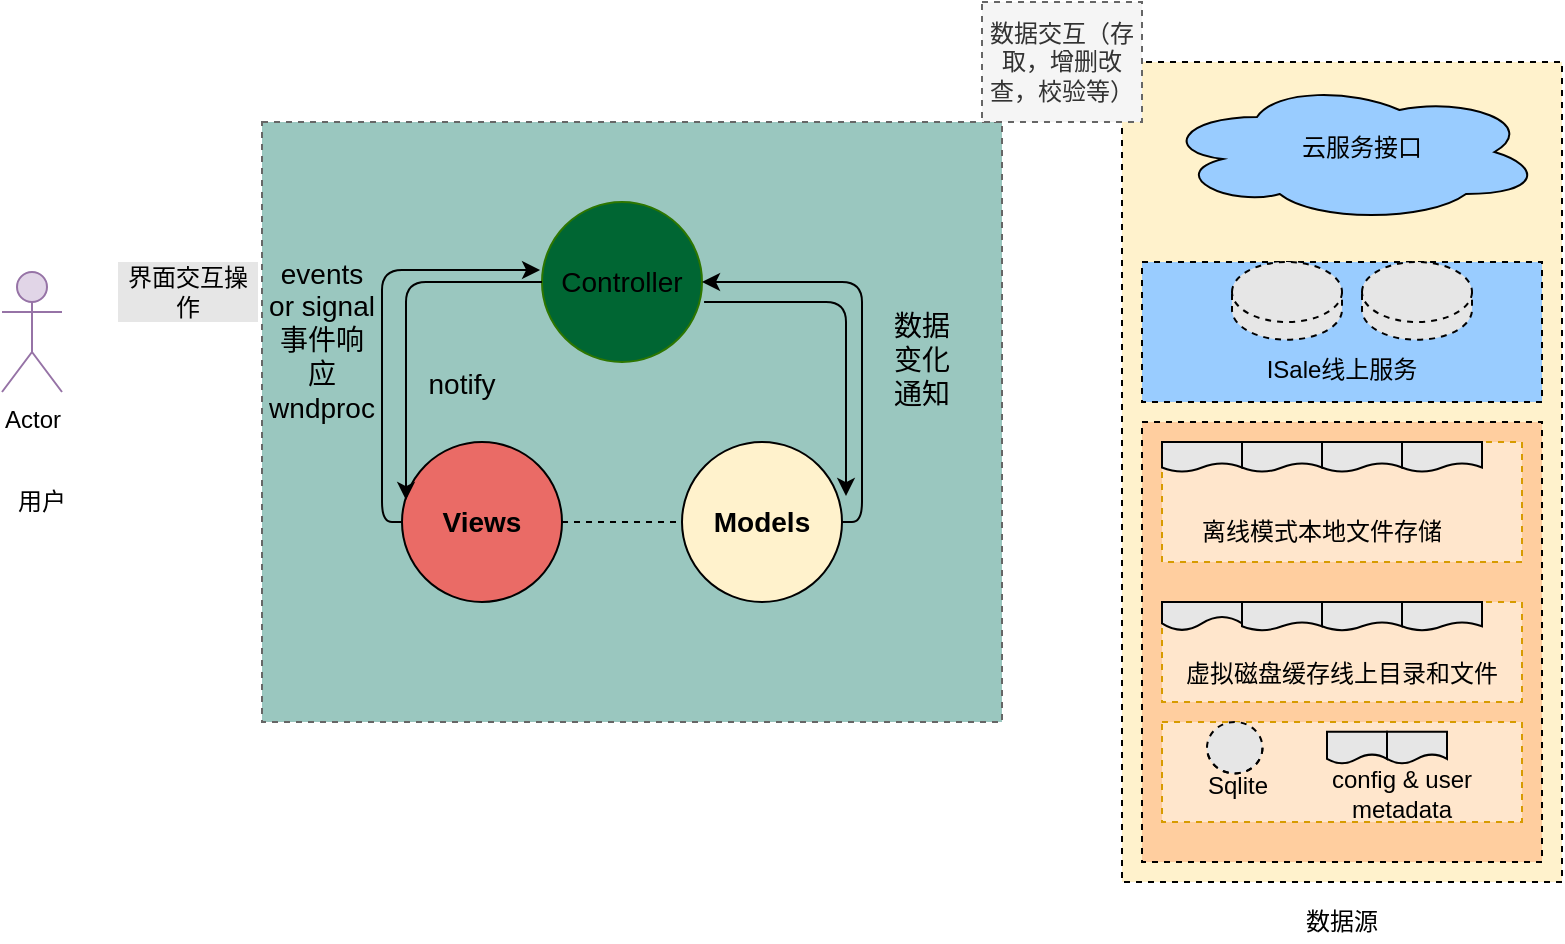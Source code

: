 <mxfile version="13.9.8" type="github">
  <diagram id="_90nY1ROmxla8LjIMimG" name="Page-1">
    <mxGraphModel dx="1038" dy="547" grid="1" gridSize="10" guides="1" tooltips="1" connect="1" arrows="1" fold="1" page="1" pageScale="1" pageWidth="827" pageHeight="1169" math="0" shadow="0">
      <root>
        <mxCell id="0" />
        <mxCell id="1" parent="0" />
        <mxCell id="qumrTMRH-zgTV6wFoPhX-67" value="" style="rounded=0;whiteSpace=wrap;html=1;strokeColor=#666666;dashed=1;fontColor=#333333;fillColor=#9AC7BF;fontStyle=1" vertex="1" parent="1">
          <mxGeometry x="150" y="100" width="370" height="300" as="geometry" />
        </mxCell>
        <mxCell id="qumrTMRH-zgTV6wFoPhX-7" value="" style="rounded=0;whiteSpace=wrap;html=1;strokeColor=#000000;dashed=1;fillColor=#FFF2CC;" vertex="1" parent="1">
          <mxGeometry x="580" y="70" width="220" height="410" as="geometry" />
        </mxCell>
        <mxCell id="qumrTMRH-zgTV6wFoPhX-1" value="Actor" style="shape=umlActor;verticalLabelPosition=bottom;verticalAlign=top;html=1;outlineConnect=0;fillColor=#e1d5e7;strokeColor=#9673a6;" vertex="1" parent="1">
          <mxGeometry x="20" y="175" width="30" height="60" as="geometry" />
        </mxCell>
        <mxCell id="qumrTMRH-zgTV6wFoPhX-13" value="" style="rounded=0;whiteSpace=wrap;html=1;strokeColor=#000000;dashed=1;fillColor=#FFCE9F;" vertex="1" parent="1">
          <mxGeometry x="590" y="250" width="200" height="220" as="geometry" />
        </mxCell>
        <mxCell id="qumrTMRH-zgTV6wFoPhX-36" value="数据源" style="text;html=1;strokeColor=none;fillColor=none;align=center;verticalAlign=middle;whiteSpace=wrap;rounded=0;" vertex="1" parent="1">
          <mxGeometry x="670" y="490" width="40" height="20" as="geometry" />
        </mxCell>
        <mxCell id="qumrTMRH-zgTV6wFoPhX-37" value="用户" style="text;html=1;strokeColor=none;fillColor=none;align=center;verticalAlign=middle;whiteSpace=wrap;rounded=0;" vertex="1" parent="1">
          <mxGeometry x="20" y="280" width="40" height="20" as="geometry" />
        </mxCell>
        <mxCell id="qumrTMRH-zgTV6wFoPhX-40" value="" style="group" vertex="1" connectable="0" parent="1">
          <mxGeometry x="600" y="260" width="180" height="60" as="geometry" />
        </mxCell>
        <mxCell id="qumrTMRH-zgTV6wFoPhX-25" value="" style="rounded=0;whiteSpace=wrap;html=1;strokeColor=#d79b00;fillColor=#ffe6cc;dashed=1;" vertex="1" parent="qumrTMRH-zgTV6wFoPhX-40">
          <mxGeometry width="180" height="60" as="geometry" />
        </mxCell>
        <mxCell id="qumrTMRH-zgTV6wFoPhX-29" value="" style="shape=document;whiteSpace=wrap;html=1;boundedLbl=1;strokeColor=#000000;fillColor=#E6E6E6;" vertex="1" parent="qumrTMRH-zgTV6wFoPhX-40">
          <mxGeometry x="120" width="40" height="15" as="geometry" />
        </mxCell>
        <mxCell id="qumrTMRH-zgTV6wFoPhX-30" value="" style="shape=document;whiteSpace=wrap;html=1;boundedLbl=1;strokeColor=#000000;fillColor=#E6E6E6;" vertex="1" parent="qumrTMRH-zgTV6wFoPhX-40">
          <mxGeometry x="80" width="40" height="15" as="geometry" />
        </mxCell>
        <mxCell id="qumrTMRH-zgTV6wFoPhX-31" value="" style="shape=document;whiteSpace=wrap;html=1;boundedLbl=1;strokeColor=#000000;fillColor=#E6E6E6;" vertex="1" parent="qumrTMRH-zgTV6wFoPhX-40">
          <mxGeometry x="40" width="40" height="15" as="geometry" />
        </mxCell>
        <mxCell id="qumrTMRH-zgTV6wFoPhX-32" value="" style="shape=document;whiteSpace=wrap;html=1;boundedLbl=1;strokeColor=#000000;fillColor=#E6E6E6;" vertex="1" parent="qumrTMRH-zgTV6wFoPhX-40">
          <mxGeometry width="40" height="15" as="geometry" />
        </mxCell>
        <mxCell id="qumrTMRH-zgTV6wFoPhX-38" value="离线模式本地文件存储" style="text;html=1;strokeColor=none;fillColor=none;align=center;verticalAlign=middle;whiteSpace=wrap;rounded=0;" vertex="1" parent="qumrTMRH-zgTV6wFoPhX-40">
          <mxGeometry x="10" y="37.5" width="140" height="15" as="geometry" />
        </mxCell>
        <mxCell id="qumrTMRH-zgTV6wFoPhX-56" value="" style="group" vertex="1" connectable="0" parent="1">
          <mxGeometry x="600" y="340" width="180" height="50" as="geometry" />
        </mxCell>
        <mxCell id="qumrTMRH-zgTV6wFoPhX-24" value="" style="rounded=0;whiteSpace=wrap;html=1;strokeColor=#d79b00;fillColor=#ffe6cc;dashed=1;" vertex="1" parent="qumrTMRH-zgTV6wFoPhX-56">
          <mxGeometry width="180" height="50" as="geometry" />
        </mxCell>
        <mxCell id="qumrTMRH-zgTV6wFoPhX-26" value="" style="shape=document;whiteSpace=wrap;html=1;boundedLbl=1;strokeColor=#000000;fillColor=#E6E6E6;" vertex="1" parent="qumrTMRH-zgTV6wFoPhX-56">
          <mxGeometry x="80" width="40" height="14.286" as="geometry" />
        </mxCell>
        <mxCell id="qumrTMRH-zgTV6wFoPhX-33" value="" style="shape=document;whiteSpace=wrap;html=1;boundedLbl=1;strokeColor=#000000;fillColor=#E6E6E6;" vertex="1" parent="qumrTMRH-zgTV6wFoPhX-56">
          <mxGeometry x="120" width="40" height="14.286" as="geometry" />
        </mxCell>
        <mxCell id="qumrTMRH-zgTV6wFoPhX-35" value="虚拟磁盘缓存线上目录和文件" style="text;html=1;strokeColor=none;fillColor=none;align=center;verticalAlign=middle;whiteSpace=wrap;rounded=0;" vertex="1" parent="qumrTMRH-zgTV6wFoPhX-56">
          <mxGeometry x="10" y="28.571" width="160" height="14.286" as="geometry" />
        </mxCell>
        <mxCell id="qumrTMRH-zgTV6wFoPhX-54" value="" style="shape=document;whiteSpace=wrap;html=1;boundedLbl=1;strokeColor=#000000;fillColor=#E6E6E6;size=0.5;" vertex="1" parent="qumrTMRH-zgTV6wFoPhX-56">
          <mxGeometry width="40" height="14.286" as="geometry" />
        </mxCell>
        <mxCell id="qumrTMRH-zgTV6wFoPhX-55" value="" style="shape=document;whiteSpace=wrap;html=1;boundedLbl=1;strokeColor=#000000;fillColor=#E6E6E6;" vertex="1" parent="qumrTMRH-zgTV6wFoPhX-56">
          <mxGeometry x="40" width="40" height="14.286" as="geometry" />
        </mxCell>
        <mxCell id="qumrTMRH-zgTV6wFoPhX-59" value="" style="group" vertex="1" connectable="0" parent="1">
          <mxGeometry x="590" y="170" width="200" height="70" as="geometry" />
        </mxCell>
        <mxCell id="qumrTMRH-zgTV6wFoPhX-11" value="" style="rounded=0;whiteSpace=wrap;html=1;strokeColor=#000000;dashed=1;fillColor=#99CCFF;" vertex="1" parent="qumrTMRH-zgTV6wFoPhX-59">
          <mxGeometry width="200" height="70" as="geometry" />
        </mxCell>
        <mxCell id="qumrTMRH-zgTV6wFoPhX-58" value="" style="group" vertex="1" connectable="0" parent="qumrTMRH-zgTV6wFoPhX-59">
          <mxGeometry width="200" height="70" as="geometry" />
        </mxCell>
        <mxCell id="qumrTMRH-zgTV6wFoPhX-9" value="" style="shape=cylinder3;whiteSpace=wrap;html=1;boundedLbl=1;backgroundOutline=1;size=15;dashed=1;strokeColor=#000000;fillColor=#E6E6E6;" vertex="1" parent="qumrTMRH-zgTV6wFoPhX-58">
          <mxGeometry x="45" width="55" height="38.889" as="geometry" />
        </mxCell>
        <mxCell id="qumrTMRH-zgTV6wFoPhX-10" value="" style="shape=cylinder3;whiteSpace=wrap;html=1;boundedLbl=1;backgroundOutline=1;size=15;dashed=1;strokeColor=#000000;fillColor=#E6E6E6;" vertex="1" parent="qumrTMRH-zgTV6wFoPhX-58">
          <mxGeometry x="110" width="55" height="38.889" as="geometry" />
        </mxCell>
        <mxCell id="qumrTMRH-zgTV6wFoPhX-12" value="ISale线上服务" style="text;html=1;strokeColor=none;fillColor=none;align=center;verticalAlign=middle;whiteSpace=wrap;rounded=0;dashed=1;" vertex="1" parent="qumrTMRH-zgTV6wFoPhX-58">
          <mxGeometry x="50" y="46.667" width="100" height="15.556" as="geometry" />
        </mxCell>
        <mxCell id="qumrTMRH-zgTV6wFoPhX-70" value="数据交互（存取，增删改查，校验等）" style="text;html=1;strokeColor=#666666;fillColor=#f5f5f5;align=center;verticalAlign=middle;whiteSpace=wrap;rounded=0;fontColor=#333333;dashed=1;" vertex="1" parent="1">
          <mxGeometry x="510" y="40" width="80" height="60" as="geometry" />
        </mxCell>
        <mxCell id="qumrTMRH-zgTV6wFoPhX-74" value="界面交互操作" style="text;html=1;strokeColor=none;align=center;verticalAlign=middle;whiteSpace=wrap;rounded=0;dashed=1;fillColor=#E6E6E6;" vertex="1" parent="1">
          <mxGeometry x="78" y="170" width="70" height="30" as="geometry" />
        </mxCell>
        <mxCell id="qumrTMRH-zgTV6wFoPhX-87" value="" style="group" vertex="1" connectable="0" parent="1">
          <mxGeometry x="600" y="400" width="180" height="50" as="geometry" />
        </mxCell>
        <mxCell id="qumrTMRH-zgTV6wFoPhX-78" value="" style="rounded=0;whiteSpace=wrap;html=1;strokeColor=#d79b00;fillColor=#ffe6cc;dashed=1;" vertex="1" parent="qumrTMRH-zgTV6wFoPhX-87">
          <mxGeometry width="180" height="50" as="geometry" />
        </mxCell>
        <mxCell id="qumrTMRH-zgTV6wFoPhX-79" value="" style="shape=cylinder3;whiteSpace=wrap;html=1;boundedLbl=1;backgroundOutline=1;size=15;dashed=1;strokeColor=#000000;fillColor=#E6E6E6;" vertex="1" parent="qumrTMRH-zgTV6wFoPhX-87">
          <mxGeometry x="22.5" width="27.75" height="25.714" as="geometry" />
        </mxCell>
        <mxCell id="qumrTMRH-zgTV6wFoPhX-82" value="Sqlite" style="text;html=1;strokeColor=none;fillColor=none;align=center;verticalAlign=middle;whiteSpace=wrap;rounded=0;" vertex="1" parent="qumrTMRH-zgTV6wFoPhX-87">
          <mxGeometry x="22.5" y="25.714" width="30.0" height="12.857" as="geometry" />
        </mxCell>
        <mxCell id="qumrTMRH-zgTV6wFoPhX-84" value="" style="group" vertex="1" connectable="0" parent="qumrTMRH-zgTV6wFoPhX-87">
          <mxGeometry x="82.5" y="4.821" width="60.0" height="16.071" as="geometry" />
        </mxCell>
        <mxCell id="qumrTMRH-zgTV6wFoPhX-80" value="" style="shape=document;whiteSpace=wrap;html=1;boundedLbl=1;strokeColor=#000000;fillColor=#E6E6E6;" vertex="1" parent="qumrTMRH-zgTV6wFoPhX-84">
          <mxGeometry width="30.0" height="16.071" as="geometry" />
        </mxCell>
        <mxCell id="qumrTMRH-zgTV6wFoPhX-81" value="" style="shape=document;whiteSpace=wrap;html=1;boundedLbl=1;strokeColor=#000000;fillColor=#E6E6E6;" vertex="1" parent="qumrTMRH-zgTV6wFoPhX-84">
          <mxGeometry x="30.0" width="30.0" height="16.071" as="geometry" />
        </mxCell>
        <mxCell id="qumrTMRH-zgTV6wFoPhX-89" value="config &amp;amp; user metadata" style="text;html=1;strokeColor=none;fillColor=none;align=center;verticalAlign=middle;whiteSpace=wrap;rounded=0;" vertex="1" parent="qumrTMRH-zgTV6wFoPhX-87">
          <mxGeometry x="80" y="26" width="80" height="20" as="geometry" />
        </mxCell>
        <mxCell id="qumrTMRH-zgTV6wFoPhX-90" value="" style="group" vertex="1" connectable="0" parent="1">
          <mxGeometry x="600" y="80" width="190" height="70" as="geometry" />
        </mxCell>
        <mxCell id="qumrTMRH-zgTV6wFoPhX-62" value="" style="ellipse;shape=cloud;whiteSpace=wrap;html=1;strokeColor=#000000;fillColor=#99CCFF;" vertex="1" parent="qumrTMRH-zgTV6wFoPhX-90">
          <mxGeometry width="190" height="70" as="geometry" />
        </mxCell>
        <mxCell id="qumrTMRH-zgTV6wFoPhX-63" value="&lt;div&gt;云服务接口&lt;br&gt;&lt;/div&gt;&lt;div&gt;&lt;br&gt;&lt;/div&gt;" style="text;html=1;strokeColor=none;fillColor=none;align=center;verticalAlign=middle;whiteSpace=wrap;rounded=0;" vertex="1" parent="qumrTMRH-zgTV6wFoPhX-90">
          <mxGeometry x="60" y="30" width="80" height="20" as="geometry" />
        </mxCell>
        <mxCell id="qumrTMRH-zgTV6wFoPhX-126" value="" style="group" vertex="1" connectable="0" parent="1">
          <mxGeometry x="220" y="140" width="220" height="200" as="geometry" />
        </mxCell>
        <mxCell id="qumrTMRH-zgTV6wFoPhX-113" value="Views" style="ellipse;whiteSpace=wrap;html=1;aspect=fixed;strokeColor=#000000;fillColor=#EA6B66;fontStyle=1;fontSize=14;" vertex="1" parent="qumrTMRH-zgTV6wFoPhX-126">
          <mxGeometry y="120" width="80" height="80" as="geometry" />
        </mxCell>
        <mxCell id="qumrTMRH-zgTV6wFoPhX-114" value="Controller" style="ellipse;whiteSpace=wrap;html=1;aspect=fixed;strokeColor=#2D7600;fillColor=#006633;fontSize=14;" vertex="1" parent="qumrTMRH-zgTV6wFoPhX-126">
          <mxGeometry x="70" width="80" height="80" as="geometry" />
        </mxCell>
        <mxCell id="qumrTMRH-zgTV6wFoPhX-115" value="Models" style="ellipse;whiteSpace=wrap;html=1;aspect=fixed;strokeColor=#000000;fillColor=#FFF2CC;fontSize=14;fontStyle=1" vertex="1" parent="qumrTMRH-zgTV6wFoPhX-126">
          <mxGeometry x="140" y="120" width="80" height="80" as="geometry" />
        </mxCell>
        <mxCell id="qumrTMRH-zgTV6wFoPhX-116" value="" style="endArrow=none;dashed=1;html=1;fillColor=#FFFFCC;fontColor=#000000;entryX=0;entryY=0.5;entryDx=0;entryDy=0;exitX=1;exitY=0.5;exitDx=0;exitDy=0;" edge="1" parent="qumrTMRH-zgTV6wFoPhX-126" source="qumrTMRH-zgTV6wFoPhX-113" target="qumrTMRH-zgTV6wFoPhX-115">
          <mxGeometry width="50" height="50" relative="1" as="geometry">
            <mxPoint x="290" y="330" as="sourcePoint" />
            <mxPoint x="340" y="280" as="targetPoint" />
          </mxGeometry>
        </mxCell>
        <mxCell id="qumrTMRH-zgTV6wFoPhX-128" value="" style="endArrow=classic;html=1;fillColor=#FFFFCC;fontSize=14;fontColor=#000000;exitX=0;exitY=0.5;exitDx=0;exitDy=0;entryX=-0.012;entryY=0.425;entryDx=0;entryDy=0;entryPerimeter=0;edgeStyle=orthogonalEdgeStyle;" edge="1" parent="qumrTMRH-zgTV6wFoPhX-126" source="qumrTMRH-zgTV6wFoPhX-113" target="qumrTMRH-zgTV6wFoPhX-114">
          <mxGeometry width="50" height="50" relative="1" as="geometry">
            <mxPoint x="-10" y="125" as="sourcePoint" />
            <mxPoint x="40" y="75" as="targetPoint" />
          </mxGeometry>
        </mxCell>
        <mxCell id="qumrTMRH-zgTV6wFoPhX-127" value="" style="endArrow=classic;html=1;fillColor=#FFFFCC;fontSize=14;fontColor=#000000;exitX=0;exitY=0.5;exitDx=0;exitDy=0;entryX=0.025;entryY=0.363;entryDx=0;entryDy=0;entryPerimeter=0;edgeStyle=orthogonalEdgeStyle;" edge="1" parent="qumrTMRH-zgTV6wFoPhX-126" source="qumrTMRH-zgTV6wFoPhX-114" target="qumrTMRH-zgTV6wFoPhX-113">
          <mxGeometry width="50" height="50" relative="1" as="geometry">
            <mxPoint x="120" y="190" as="sourcePoint" />
            <mxPoint x="170" y="140" as="targetPoint" />
          </mxGeometry>
        </mxCell>
        <mxCell id="qumrTMRH-zgTV6wFoPhX-129" value="" style="endArrow=classic;html=1;fillColor=#FFFFCC;fontSize=14;fontColor=#000000;exitX=1;exitY=0.5;exitDx=0;exitDy=0;entryX=1;entryY=0.5;entryDx=0;entryDy=0;edgeStyle=orthogonalEdgeStyle;" edge="1" parent="qumrTMRH-zgTV6wFoPhX-126" source="qumrTMRH-zgTV6wFoPhX-115" target="qumrTMRH-zgTV6wFoPhX-114">
          <mxGeometry width="50" height="50" relative="1" as="geometry">
            <mxPoint x="140" y="190" as="sourcePoint" />
            <mxPoint x="190" y="140" as="targetPoint" />
          </mxGeometry>
        </mxCell>
        <mxCell id="qumrTMRH-zgTV6wFoPhX-132" value="" style="endArrow=classic;html=1;fillColor=#FFFFCC;fontSize=14;fontColor=#000000;exitX=1.013;exitY=0.625;exitDx=0;exitDy=0;exitPerimeter=0;entryX=1.025;entryY=0.338;entryDx=0;entryDy=0;entryPerimeter=0;edgeStyle=orthogonalEdgeStyle;" edge="1" parent="qumrTMRH-zgTV6wFoPhX-126" source="qumrTMRH-zgTV6wFoPhX-114" target="qumrTMRH-zgTV6wFoPhX-115">
          <mxGeometry width="50" height="50" relative="1" as="geometry">
            <mxPoint x="140" y="249" as="sourcePoint" />
            <mxPoint x="190" y="199" as="targetPoint" />
          </mxGeometry>
        </mxCell>
        <mxCell id="qumrTMRH-zgTV6wFoPhX-134" value="notify" style="text;html=1;strokeColor=none;fillColor=none;align=center;verticalAlign=middle;whiteSpace=wrap;rounded=0;fontSize=14;fontColor=#000000;" vertex="1" parent="qumrTMRH-zgTV6wFoPhX-126">
          <mxGeometry x="10" y="81" width="40" height="20" as="geometry" />
        </mxCell>
        <mxCell id="qumrTMRH-zgTV6wFoPhX-133" value="events or signal&lt;br&gt;事件响应&lt;br&gt;wndproc" style="text;html=1;strokeColor=none;fillColor=none;align=center;verticalAlign=middle;whiteSpace=wrap;rounded=0;fontSize=14;fontColor=#000000;" vertex="1" parent="1">
          <mxGeometry x="160" y="182" width="40" height="53" as="geometry" />
        </mxCell>
        <mxCell id="qumrTMRH-zgTV6wFoPhX-136" value="数据变化通知" style="text;html=1;strokeColor=none;fillColor=none;align=center;verticalAlign=middle;whiteSpace=wrap;rounded=0;fontSize=14;fontColor=#000000;" vertex="1" parent="1">
          <mxGeometry x="460" y="209" width="40" height="20" as="geometry" />
        </mxCell>
      </root>
    </mxGraphModel>
  </diagram>
</mxfile>
